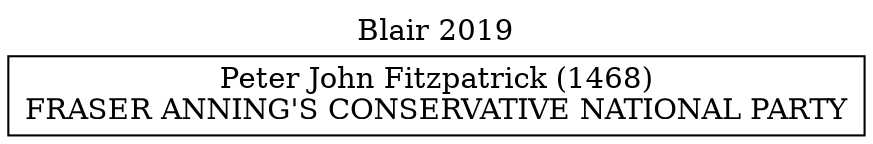 // House preference flow
digraph "Peter John Fitzpatrick (1468)_Blair_2019" {
	graph [label="Blair 2019" labelloc=t mclimit=10]
	node [shape=box]
	"Peter John Fitzpatrick (1468)" [label="Peter John Fitzpatrick (1468)
FRASER ANNING'S CONSERVATIVE NATIONAL PARTY"]
}
